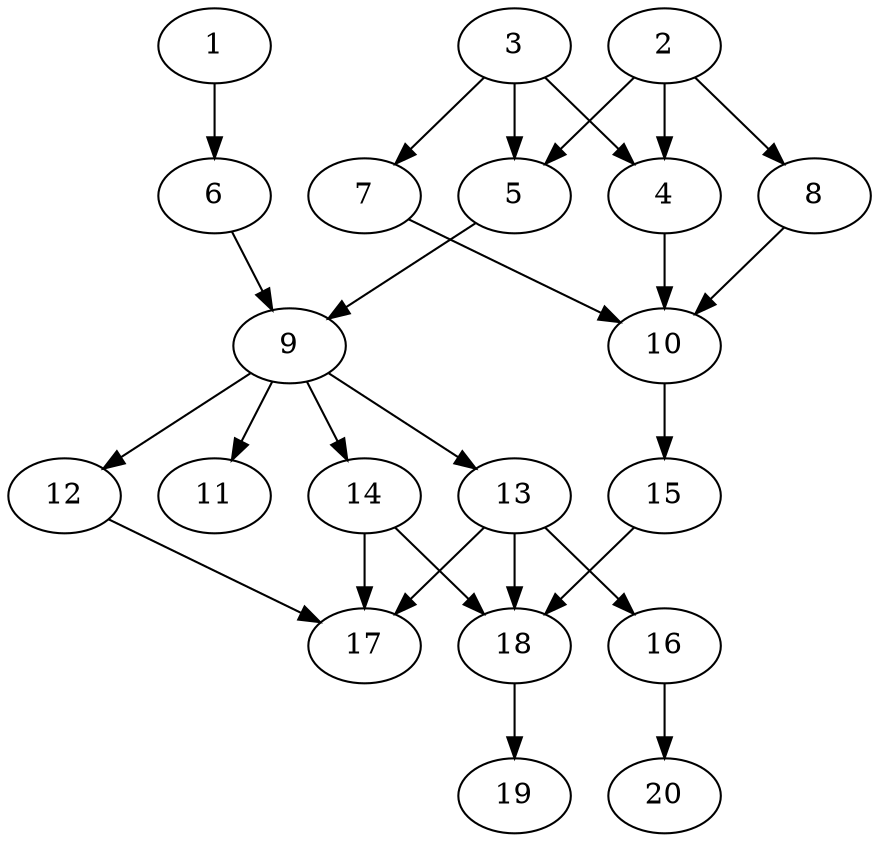 // DAG (tier=2-normal, mode=data, n=20, ccr=0.418, fat=0.506, density=0.554, regular=0.485, jump=0.114, mindata=2097152, maxdata=16777216)
// DAG automatically generated by daggen at Sun Aug 24 16:33:34 2025
// /home/ermia/Project/Environments/daggen/bin/daggen --dot --ccr 0.418 --fat 0.506 --regular 0.485 --density 0.554 --jump 0.114 --mindata 2097152 --maxdata 16777216 -n 20 
digraph G {
  1 [size="17092515345761754", alpha="0.01", expect_size="8546257672880877"]
  1 -> 6 [size ="1802596775886848"]
  2 [size="2875578159596014927872", alpha="0.13", expect_size="1437789079798007463936"]
  2 -> 4 [size ="1617732726423552"]
  2 -> 5 [size ="1617732726423552"]
  2 -> 8 [size ="1617732726423552"]
  3 [size="16236958570231896", alpha="0.08", expect_size="8118479285115948"]
  3 -> 4 [size ="1361748581941248"]
  3 -> 5 [size ="1361748581941248"]
  3 -> 7 [size ="1361748581941248"]
  4 [size="754049584519206528", alpha="0.04", expect_size="377024792259603264"]
  4 -> 10 [size ="489255235223552"]
  5 [size="15252072496119684", alpha="0.16", expect_size="7626036248059842"]
  5 -> 9 [size ="929076722270208"]
  6 [size="9119724814190020", alpha="0.10", expect_size="4559862407095010"]
  6 -> 9 [size ="665656714330112"]
  7 [size="941465879217881088", alpha="0.07", expect_size="470732939608940544"]
  7 -> 10 [size ="332943851520000"]
  8 [size="3663887662965587968000", alpha="0.16", expect_size="1831943831482793984000"]
  8 -> 10 [size ="1901303378739200"]
  9 [size="80094975507722304", alpha="0.12", expect_size="40047487753861152"]
  9 -> 11 [size ="1388815331622912"]
  9 -> 12 [size ="1388815331622912"]
  9 -> 13 [size ="1388815331622912"]
  9 -> 14 [size ="1388815331622912"]
  10 [size="1943204618188904960", alpha="0.09", expect_size="971602309094452480"]
  10 -> 15 [size ="1281939055050752"]
  11 [size="9051530201189384", alpha="0.18", expect_size="4525765100594692"]
  12 [size="26989148245412220", alpha="0.03", expect_size="13494574122706110"]
  12 -> 17 [size ="807286918348800"]
  13 [size="45473932278550368", alpha="0.02", expect_size="22736966139275184"]
  13 -> 16 [size ="962746858340352"]
  13 -> 17 [size ="962746858340352"]
  13 -> 18 [size ="962746858340352"]
  14 [size="2671861276613409767424", alpha="0.02", expect_size="1335930638306704883712"]
  14 -> 17 [size ="1540396739985408"]
  14 -> 18 [size ="1540396739985408"]
  15 [size="1698403296533044992", alpha="0.07", expect_size="849201648266522496"]
  15 -> 18 [size ="597975621435392"]
  16 [size="1800772532045017513984", alpha="0.09", expect_size="900386266022508756992"]
  16 -> 20 [size ="1184120478629888"]
  17 [size="72925658468057088000", alpha="0.17", expect_size="36462829234028544000"]
  18 [size="497684837727004000256", alpha="0.18", expect_size="248842418863502000128"]
  18 -> 19 [size ="502411525357568"]
  19 [size="8167193067490151", alpha="0.18", expect_size="4083596533745075"]
  20 [size="1634305451207843381248", alpha="0.05", expect_size="817152725603921690624"]
}